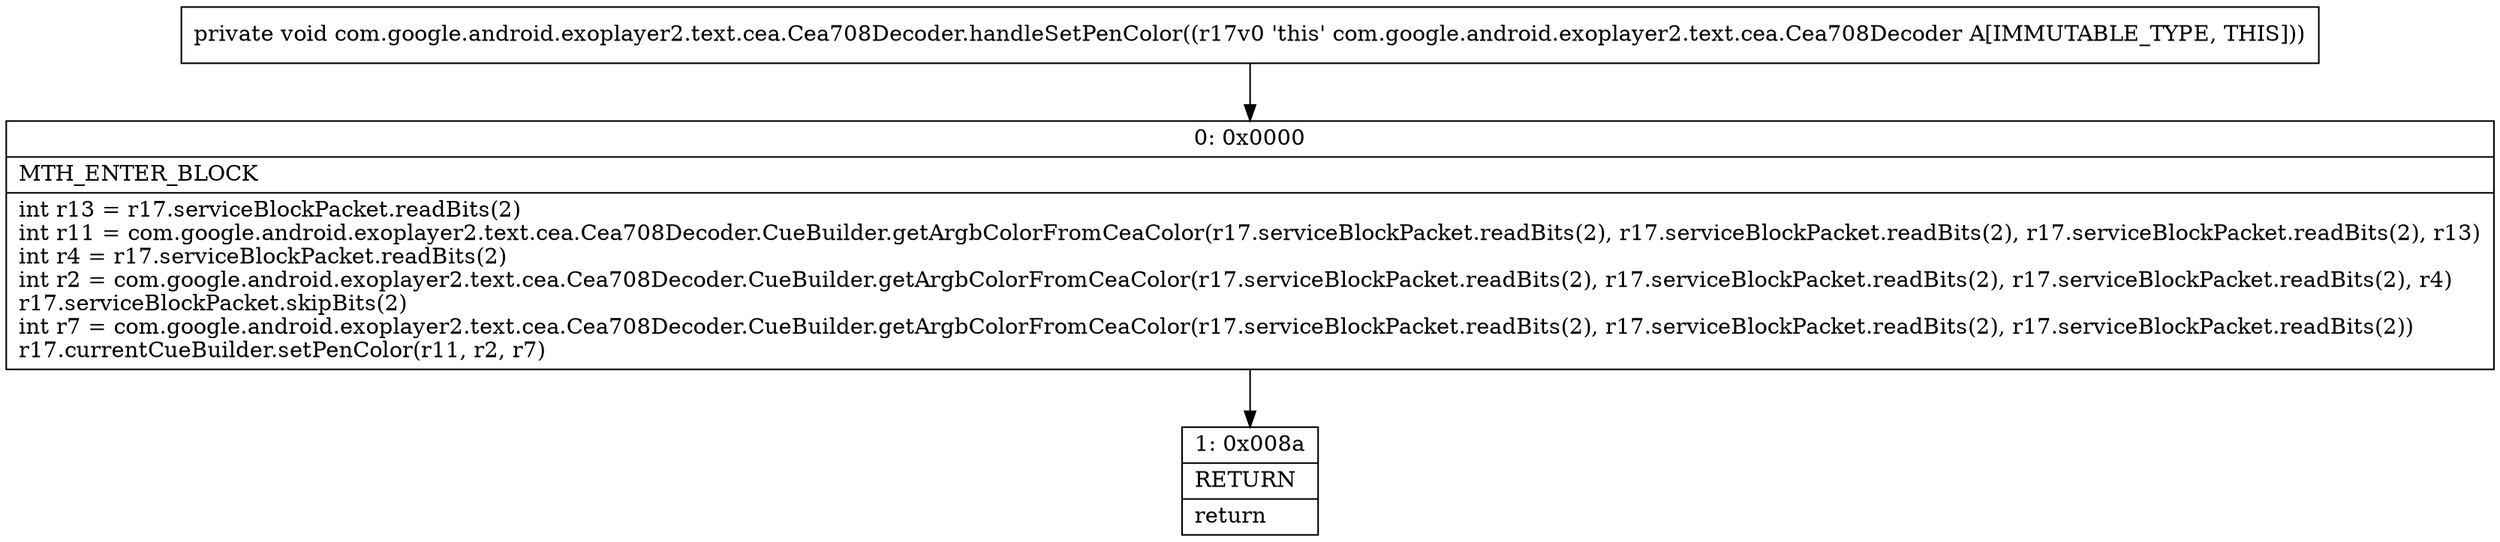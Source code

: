 digraph "CFG forcom.google.android.exoplayer2.text.cea.Cea708Decoder.handleSetPenColor()V" {
Node_0 [shape=record,label="{0\:\ 0x0000|MTH_ENTER_BLOCK\l|int r13 = r17.serviceBlockPacket.readBits(2)\lint r11 = com.google.android.exoplayer2.text.cea.Cea708Decoder.CueBuilder.getArgbColorFromCeaColor(r17.serviceBlockPacket.readBits(2), r17.serviceBlockPacket.readBits(2), r17.serviceBlockPacket.readBits(2), r13)\lint r4 = r17.serviceBlockPacket.readBits(2)\lint r2 = com.google.android.exoplayer2.text.cea.Cea708Decoder.CueBuilder.getArgbColorFromCeaColor(r17.serviceBlockPacket.readBits(2), r17.serviceBlockPacket.readBits(2), r17.serviceBlockPacket.readBits(2), r4)\lr17.serviceBlockPacket.skipBits(2)\lint r7 = com.google.android.exoplayer2.text.cea.Cea708Decoder.CueBuilder.getArgbColorFromCeaColor(r17.serviceBlockPacket.readBits(2), r17.serviceBlockPacket.readBits(2), r17.serviceBlockPacket.readBits(2))\lr17.currentCueBuilder.setPenColor(r11, r2, r7)\l}"];
Node_1 [shape=record,label="{1\:\ 0x008a|RETURN\l|return\l}"];
MethodNode[shape=record,label="{private void com.google.android.exoplayer2.text.cea.Cea708Decoder.handleSetPenColor((r17v0 'this' com.google.android.exoplayer2.text.cea.Cea708Decoder A[IMMUTABLE_TYPE, THIS])) }"];
MethodNode -> Node_0;
Node_0 -> Node_1;
}


